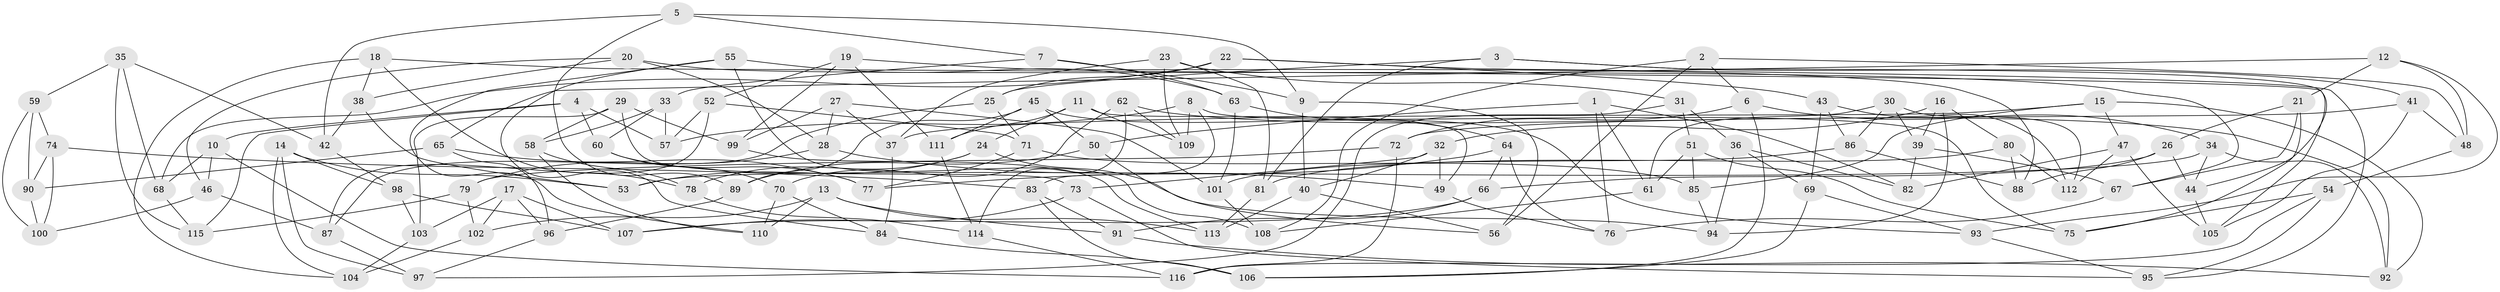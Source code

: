 // coarse degree distribution, {6: 0.4794520547945205, 5: 0.0958904109589041, 4: 0.3835616438356164, 3: 0.0410958904109589}
// Generated by graph-tools (version 1.1) at 2025/24/03/03/25 07:24:24]
// undirected, 116 vertices, 232 edges
graph export_dot {
graph [start="1"]
  node [color=gray90,style=filled];
  1;
  2;
  3;
  4;
  5;
  6;
  7;
  8;
  9;
  10;
  11;
  12;
  13;
  14;
  15;
  16;
  17;
  18;
  19;
  20;
  21;
  22;
  23;
  24;
  25;
  26;
  27;
  28;
  29;
  30;
  31;
  32;
  33;
  34;
  35;
  36;
  37;
  38;
  39;
  40;
  41;
  42;
  43;
  44;
  45;
  46;
  47;
  48;
  49;
  50;
  51;
  52;
  53;
  54;
  55;
  56;
  57;
  58;
  59;
  60;
  61;
  62;
  63;
  64;
  65;
  66;
  67;
  68;
  69;
  70;
  71;
  72;
  73;
  74;
  75;
  76;
  77;
  78;
  79;
  80;
  81;
  82;
  83;
  84;
  85;
  86;
  87;
  88;
  89;
  90;
  91;
  92;
  93;
  94;
  95;
  96;
  97;
  98;
  99;
  100;
  101;
  102;
  103;
  104;
  105;
  106;
  107;
  108;
  109;
  110;
  111;
  112;
  113;
  114;
  115;
  116;
  1 -- 76;
  1 -- 61;
  1 -- 82;
  1 -- 50;
  2 -- 108;
  2 -- 48;
  2 -- 6;
  2 -- 56;
  3 -- 44;
  3 -- 25;
  3 -- 41;
  3 -- 81;
  4 -- 60;
  4 -- 115;
  4 -- 10;
  4 -- 57;
  5 -- 7;
  5 -- 9;
  5 -- 42;
  5 -- 89;
  6 -- 106;
  6 -- 72;
  6 -- 34;
  7 -- 33;
  7 -- 9;
  7 -- 63;
  8 -- 83;
  8 -- 57;
  8 -- 109;
  8 -- 75;
  9 -- 40;
  9 -- 56;
  10 -- 68;
  10 -- 46;
  10 -- 116;
  11 -- 111;
  11 -- 24;
  11 -- 109;
  11 -- 49;
  12 -- 65;
  12 -- 21;
  12 -- 93;
  12 -- 48;
  13 -- 102;
  13 -- 110;
  13 -- 91;
  13 -- 113;
  14 -- 53;
  14 -- 98;
  14 -- 97;
  14 -- 104;
  15 -- 47;
  15 -- 85;
  15 -- 37;
  15 -- 92;
  16 -- 39;
  16 -- 80;
  16 -- 32;
  16 -- 94;
  17 -- 102;
  17 -- 96;
  17 -- 107;
  17 -- 103;
  18 -- 105;
  18 -- 78;
  18 -- 104;
  18 -- 38;
  19 -- 111;
  19 -- 88;
  19 -- 99;
  19 -- 52;
  20 -- 67;
  20 -- 46;
  20 -- 28;
  20 -- 38;
  21 -- 26;
  21 -- 75;
  21 -- 67;
  22 -- 25;
  22 -- 68;
  22 -- 43;
  22 -- 95;
  23 -- 37;
  23 -- 31;
  23 -- 81;
  23 -- 109;
  24 -- 94;
  24 -- 78;
  24 -- 53;
  25 -- 71;
  25 -- 87;
  26 -- 88;
  26 -- 44;
  26 -- 66;
  27 -- 37;
  27 -- 28;
  27 -- 101;
  27 -- 99;
  28 -- 79;
  28 -- 49;
  29 -- 99;
  29 -- 73;
  29 -- 103;
  29 -- 58;
  30 -- 39;
  30 -- 61;
  30 -- 86;
  30 -- 112;
  31 -- 51;
  31 -- 97;
  31 -- 36;
  32 -- 49;
  32 -- 40;
  32 -- 73;
  33 -- 57;
  33 -- 60;
  33 -- 58;
  34 -- 92;
  34 -- 53;
  34 -- 44;
  35 -- 68;
  35 -- 115;
  35 -- 42;
  35 -- 59;
  36 -- 82;
  36 -- 94;
  36 -- 69;
  37 -- 84;
  38 -- 42;
  38 -- 53;
  39 -- 67;
  39 -- 82;
  40 -- 113;
  40 -- 56;
  41 -- 72;
  41 -- 48;
  41 -- 105;
  42 -- 98;
  43 -- 86;
  43 -- 112;
  43 -- 69;
  44 -- 105;
  45 -- 93;
  45 -- 111;
  45 -- 50;
  45 -- 89;
  46 -- 100;
  46 -- 87;
  47 -- 105;
  47 -- 112;
  47 -- 82;
  48 -- 54;
  49 -- 76;
  50 -- 56;
  50 -- 89;
  51 -- 85;
  51 -- 61;
  51 -- 75;
  52 -- 87;
  52 -- 71;
  52 -- 57;
  54 -- 95;
  54 -- 116;
  54 -- 75;
  55 -- 110;
  55 -- 108;
  55 -- 63;
  55 -- 84;
  58 -- 78;
  58 -- 110;
  59 -- 100;
  59 -- 74;
  59 -- 90;
  60 -- 70;
  60 -- 77;
  61 -- 108;
  62 -- 114;
  62 -- 109;
  62 -- 70;
  62 -- 92;
  63 -- 64;
  63 -- 101;
  64 -- 77;
  64 -- 76;
  64 -- 66;
  65 -- 77;
  65 -- 96;
  65 -- 90;
  66 -- 107;
  66 -- 91;
  67 -- 76;
  68 -- 115;
  69 -- 106;
  69 -- 93;
  70 -- 84;
  70 -- 110;
  71 -- 77;
  71 -- 85;
  72 -- 79;
  72 -- 116;
  73 -- 95;
  73 -- 107;
  74 -- 90;
  74 -- 100;
  74 -- 83;
  78 -- 114;
  79 -- 102;
  79 -- 115;
  80 -- 81;
  80 -- 112;
  80 -- 88;
  81 -- 113;
  83 -- 106;
  83 -- 91;
  84 -- 106;
  85 -- 94;
  86 -- 88;
  86 -- 101;
  87 -- 97;
  89 -- 96;
  90 -- 100;
  91 -- 92;
  93 -- 95;
  96 -- 97;
  98 -- 107;
  98 -- 103;
  99 -- 113;
  101 -- 108;
  102 -- 104;
  103 -- 104;
  111 -- 114;
  114 -- 116;
}

